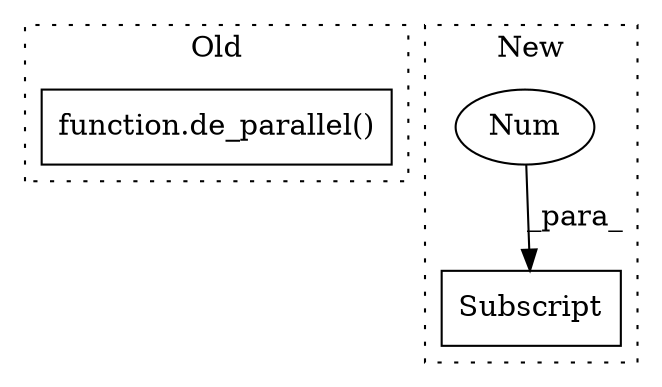 digraph G {
subgraph cluster0 {
1 [label="function.de_parallel()" a="75" s="23367,23384" l="12,1" shape="box"];
label = "Old";
style="dotted";
}
subgraph cluster1 {
2 [label="Subscript" a="63" s="23418,0" l="15,0" shape="box"];
3 [label="Num" a="76" s="23430" l="2" shape="ellipse"];
label = "New";
style="dotted";
}
3 -> 2 [label="_para_"];
}